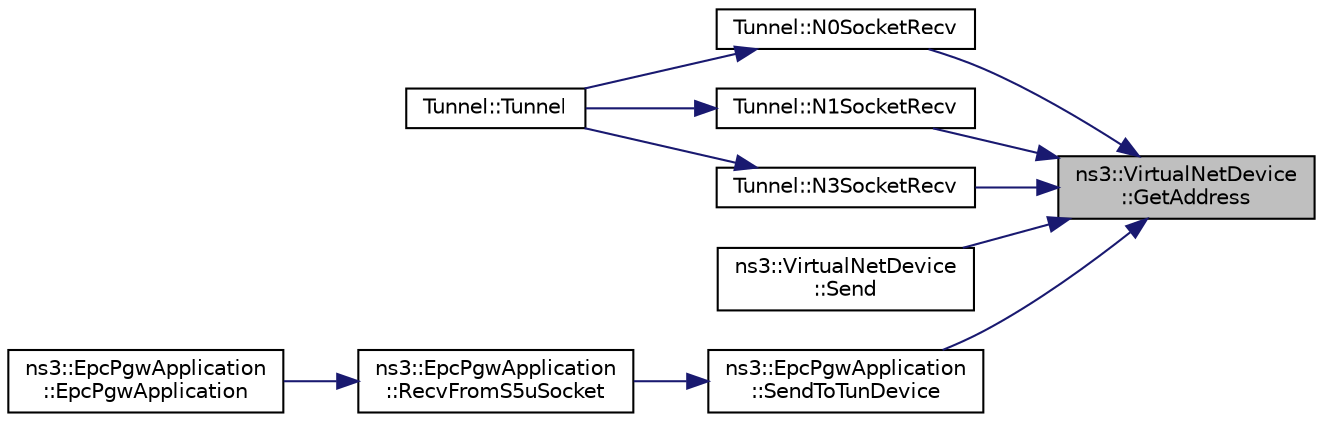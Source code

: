digraph "ns3::VirtualNetDevice::GetAddress"
{
 // LATEX_PDF_SIZE
  edge [fontname="Helvetica",fontsize="10",labelfontname="Helvetica",labelfontsize="10"];
  node [fontname="Helvetica",fontsize="10",shape=record];
  rankdir="RL";
  Node1 [label="ns3::VirtualNetDevice\l::GetAddress",height=0.2,width=0.4,color="black", fillcolor="grey75", style="filled", fontcolor="black",tooltip=" "];
  Node1 -> Node2 [dir="back",color="midnightblue",fontsize="10",style="solid",fontname="Helvetica"];
  Node2 [label="Tunnel::N0SocketRecv",height=0.2,width=0.4,color="black", fillcolor="white", style="filled",URL="$class_tunnel.html#a0962f5cfffb52bdda390e04b9fd477fd",tooltip=" "];
  Node2 -> Node3 [dir="back",color="midnightblue",fontsize="10",style="solid",fontname="Helvetica"];
  Node3 [label="Tunnel::Tunnel",height=0.2,width=0.4,color="black", fillcolor="white", style="filled",URL="$class_tunnel.html#af5941266fdb3798bb27c026da801d28d",tooltip=" "];
  Node1 -> Node4 [dir="back",color="midnightblue",fontsize="10",style="solid",fontname="Helvetica"];
  Node4 [label="Tunnel::N1SocketRecv",height=0.2,width=0.4,color="black", fillcolor="white", style="filled",URL="$class_tunnel.html#aa361721cb2347cd6d7618ed10c07db53",tooltip=" "];
  Node4 -> Node3 [dir="back",color="midnightblue",fontsize="10",style="solid",fontname="Helvetica"];
  Node1 -> Node5 [dir="back",color="midnightblue",fontsize="10",style="solid",fontname="Helvetica"];
  Node5 [label="Tunnel::N3SocketRecv",height=0.2,width=0.4,color="black", fillcolor="white", style="filled",URL="$class_tunnel.html#a28a444f24b83c91cb4114843a92b9c1a",tooltip=" "];
  Node5 -> Node3 [dir="back",color="midnightblue",fontsize="10",style="solid",fontname="Helvetica"];
  Node1 -> Node6 [dir="back",color="midnightblue",fontsize="10",style="solid",fontname="Helvetica"];
  Node6 [label="ns3::VirtualNetDevice\l::Send",height=0.2,width=0.4,color="black", fillcolor="white", style="filled",URL="$classns3_1_1_virtual_net_device.html#acfd15730e0e77206f8c6ebcf1479eaf9",tooltip=" "];
  Node1 -> Node7 [dir="back",color="midnightblue",fontsize="10",style="solid",fontname="Helvetica"];
  Node7 [label="ns3::EpcPgwApplication\l::SendToTunDevice",height=0.2,width=0.4,color="black", fillcolor="white", style="filled",URL="$classns3_1_1_epc_pgw_application.html#a19347bf9be79fd63380ca317b08eda67",tooltip="Send a data packet to the internet via the SGi interface of the PGW."];
  Node7 -> Node8 [dir="back",color="midnightblue",fontsize="10",style="solid",fontname="Helvetica"];
  Node8 [label="ns3::EpcPgwApplication\l::RecvFromS5uSocket",height=0.2,width=0.4,color="black", fillcolor="white", style="filled",URL="$classns3_1_1_epc_pgw_application.html#a377d80102b59dd9ac2b9803e04ea2ba3",tooltip="Method to be assigned to the receiver callback of the S5-U socket."];
  Node8 -> Node9 [dir="back",color="midnightblue",fontsize="10",style="solid",fontname="Helvetica"];
  Node9 [label="ns3::EpcPgwApplication\l::EpcPgwApplication",height=0.2,width=0.4,color="black", fillcolor="white", style="filled",URL="$classns3_1_1_epc_pgw_application.html#a0789b6f6e80002c2f90f5a2e08e63329",tooltip="Constructor that binds the tap device to the callback methods."];
}
